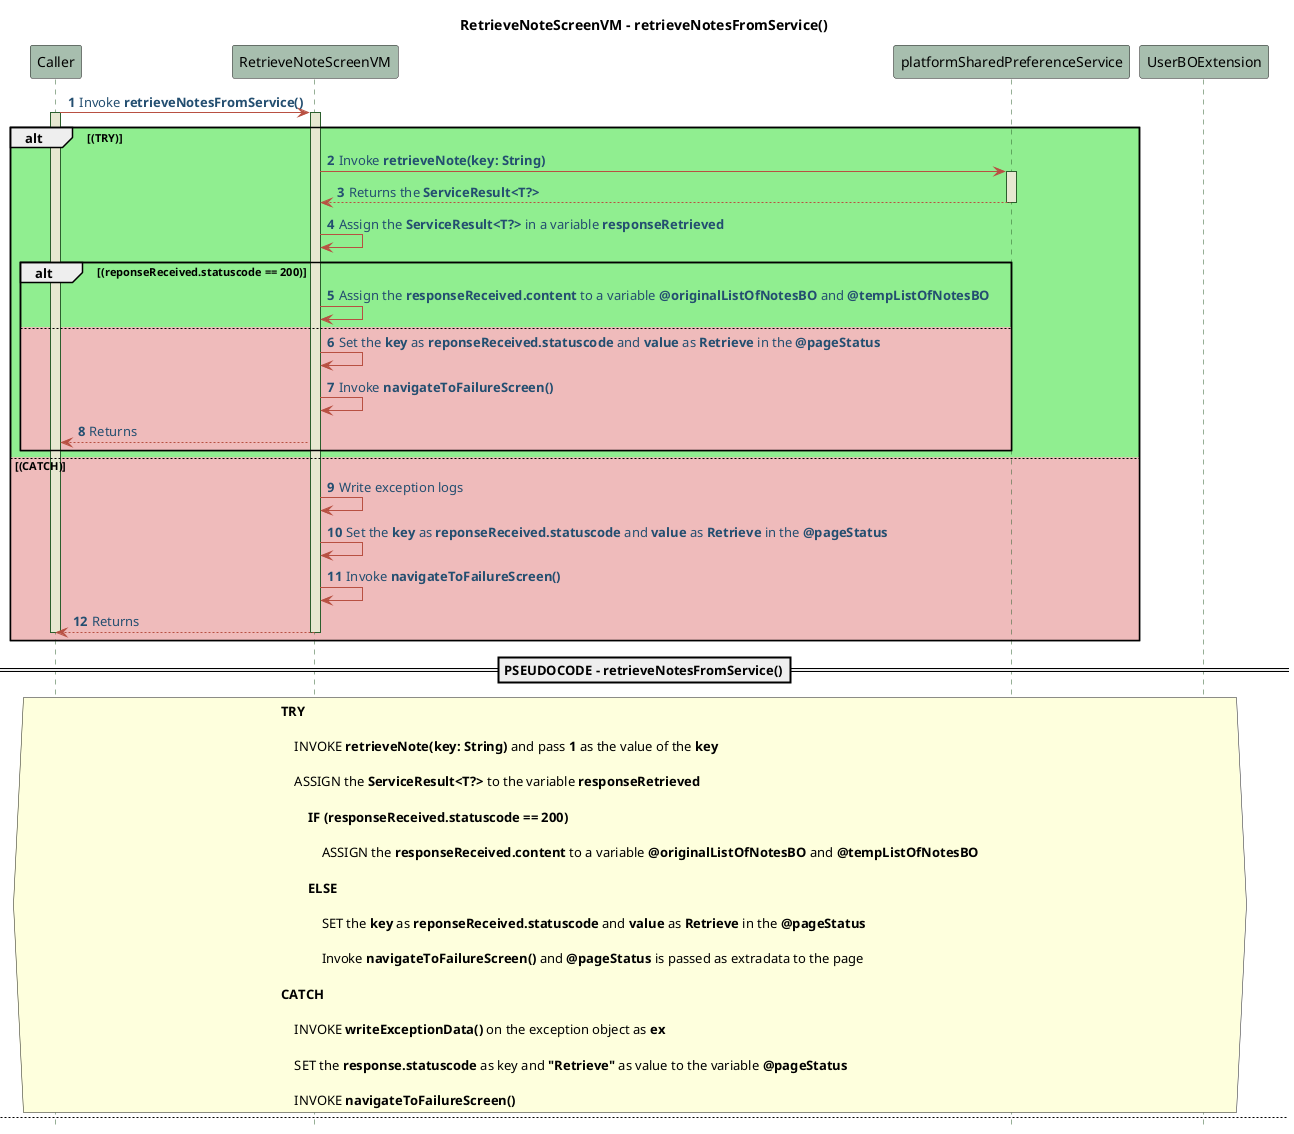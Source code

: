 @startuml RetrieveNoteScreenVM - Sequence - Pseudo 
!define POSITIVERESPONSE 90EE90

!define NEGATIVEERESPONSE EFBBBB

!define NUETRALRESPONSE F2DC79

skinparam sequence{
    ParticipantBackgroundColor #A7BEAE

    LifeLineBackgroundColor #E7E8D1

    LifeLineBorderColor #2C5F2D

    ActorBackgroundColor #FC766AFF

    ActorBorderColor #FC766AFF

    ArrowColor #B85042

    ArrowFontColor #234E70

}

title RetrieveNoteScreenVM - retrieveNotesFromService()
autonumber 1
hide footbox 
Caller -> RetrieveNoteScreenVM : Invoke **retrieveNotesFromService()**
activate Caller 
activate RetrieveNoteScreenVM 
alt #POSITIVERESPONSE (TRY)
    RetrieveNoteScreenVM -> platformSharedPreferenceService : Invoke **retrieveNote(key: String)** 
    activate platformSharedPreferenceService 
    platformSharedPreferenceService --> RetrieveNoteScreenVM : Returns the **ServiceResult<T?>**
    deactivate platformSharedPreferenceService 
    RetrieveNoteScreenVM -> RetrieveNoteScreenVM : Assign the **ServiceResult<T?>** in a variable **responseRetrieved** 
    alt #POSITIVERESPONSE (reponseReceived.statuscode == 200)
        RetrieveNoteScreenVM -> RetrieveNoteScreenVM : Assign the **responseReceived.content** to a variable **@originalListOfNotesBO** and **@tempListOfNotesBO**
    else #NEGATIVEERESPONSE
        RetrieveNoteScreenVM -> RetrieveNoteScreenVM : Set the **key** as **reponseReceived.statuscode** and **value** as **Retrieve** in the **@pageStatus** 
        RetrieveNoteScreenVM -> RetrieveNoteScreenVM : Invoke **navigateToFailureScreen()** 
        RetrieveNoteScreenVM --> Caller : Returns 
end

else #NEGATIVEERESPONSE (CATCH)
    RetrieveNoteScreenVM -> RetrieveNoteScreenVM : Write exception logs
    RetrieveNoteScreenVM -> RetrieveNoteScreenVM : Set the **key** as **reponseReceived.statuscode** and **value** as **Retrieve** in the **@pageStatus**  
    RetrieveNoteScreenVM -> RetrieveNoteScreenVM : Invoke **navigateToFailureScreen()** 
    RetrieveNoteScreenVM --> Caller : Returns 
    deactivate RetrieveNoteScreenVM
    deactivate Caller
end 

==PSEUDOCODE - retrieveNotesFromService()==
hnote across 
    **TRY**

        INVOKE **retrieveNote(key: String)** and pass **1** as the value of the **key**

        ASSIGN the **ServiceResult<T?>** to the variable **responseRetrieved** 

            **IF (responseReceived.statuscode == 200)**

                ASSIGN the **responseReceived.content** to a variable **@originalListOfNotesBO** and **@tempListOfNotesBO**

            **ELSE** 

                SET the **key** as **reponseReceived.statuscode** and **value** as **Retrieve** in the **@pageStatus** 

                Invoke **navigateToFailureScreen()** and **@pageStatus** is passed as extradata to the page 

    **CATCH** 

        INVOKE **writeExceptionData()** on the exception object as **ex**

        SET the **response.statuscode** as key and **"Retrieve"** as value to the variable **@pageStatus**

        INVOKE **navigateToFailureScreen()** 
end hnote 

newpage RetrieveNoteScreenVM - navigateToHomeScreen() 
autonumber 1 
hide footbox 
Caller -> RetrieveNoteScreenVM : Invoke **navigateToHomeScreen()**
alt #POSITIVERESPONSE (TRY)
activate Caller 
activate RetrieveNoteScreenVM 
RetrieveNoteScreenVM -> RetrieveNoteScreenVM : Push the **HomeScreen.pageconfig** as config in **navigation stream** 
RetrieveNoteScreenVM --> Caller : Returns 
else #NEGATIVEERESPONSE (CATCH)
RetrieveNoteScreenVM -> RetrieveNoteScreenVM : Write exception logs
RetrieveNoteScreenVM --> Caller : Returns
deactivate Caller 
deactivate RetrieveNoteScreenVM 
end 

==PSEUDOCODE - navigateToHomeScreen()== 
hnote across 
    **TRY**

        ADD the event **navigatorPush** to the **navigationStream** with the **HomeScreen.pageconfig** as config
    
    **CATCH** 

        INVOKE **writeExceptionData()** on the exception object **ex**
end hnote

newpage RetrieveNoteScreenVM - navigateToFailureScreen()
autonumber 1
hide footbox  
Caller -> RetrieveNoteScreenVM : Invoke **navigateToFailureScreen()** 
activate Caller 
activate RetrieveNoteScreenVM 
alt #POSITIVERESPONSE (TRY)
RetrieveNoteScreenVM -> RetrieveNoteScreenVM : Push the **ProcessFailedScreen.pageconfig** as config with **@pageStatus** as extradata in navigation stream
RetrieveNoteScreenVM --> Caller : Returns 
else #NEGATIVEERESPONSE (CATCH)
RetrieveNoteScreenVM -> RetrieveNoteScreenVM : Write exception logs
RetrieveNoteScreenVM --> Caller : Returns
deactivate Caller 
deactivate RetrieveNoteScreenVM 
end 

==PSEUDOCODE- navigateToFailureScreen()== 
hnote across 
    **TRY**

        ADD the event **navigatorPush** to the **navigationStream** with the **ProcessFailedScreen.pageconfig** as config and **@pageStatus** as extradata

    **CATCH** 

        INVOKE **writeExceptionData()** on the exception object **ex**
end hnote 

newpage sortNotesBO()
autonumber 1 
hide footbox 
Caller -> RetrieveNoteScreenVM : Invoke **sortNotesBO()**
activate Caller 
activate RetrieveNoteScreenVM
alt #POSITIVERESPONSE (TRY)
RetrieveNoteScreenVM -> UserBOExtension : Invoke **@tempListOfNotesBO.sortTitleInAscending()**
activate UserBOExtension
UserBOExtension --> RetrieveNoteScreenVM : Returns the sorted list of Notes based on title 
deactivate UserBOExtension 
RetrieveNoteScreenVM -> RetrieveNoteScreenVM : Set the returned value in **@tempListOfNotesBO**
RetrieveNoteScreenVM --> Caller : Returns 
else #NEGATIVEERESPONSE (CATCH) 
RetrieveNoteScreenVM -> RetrieveNoteScreenVM : Write exception logs
RetrieveNoteScreenVM --> Caller : Returns
deactivate Caller 
deactivate RetrieveNoteScreenVM 
end 

==PSEUDOCODE-  sortNotesBO()== 
hnote across 
    **TRY**
        Invoke **@tempListOfNotesBO.sortTitleInAscending()** in UserBOExtension

        SET the returned value in **@tempListOfNotesBO**

    **CATCH** 

        Invoke **writeExceptionData()** on the exception object **ex**

end hnote 